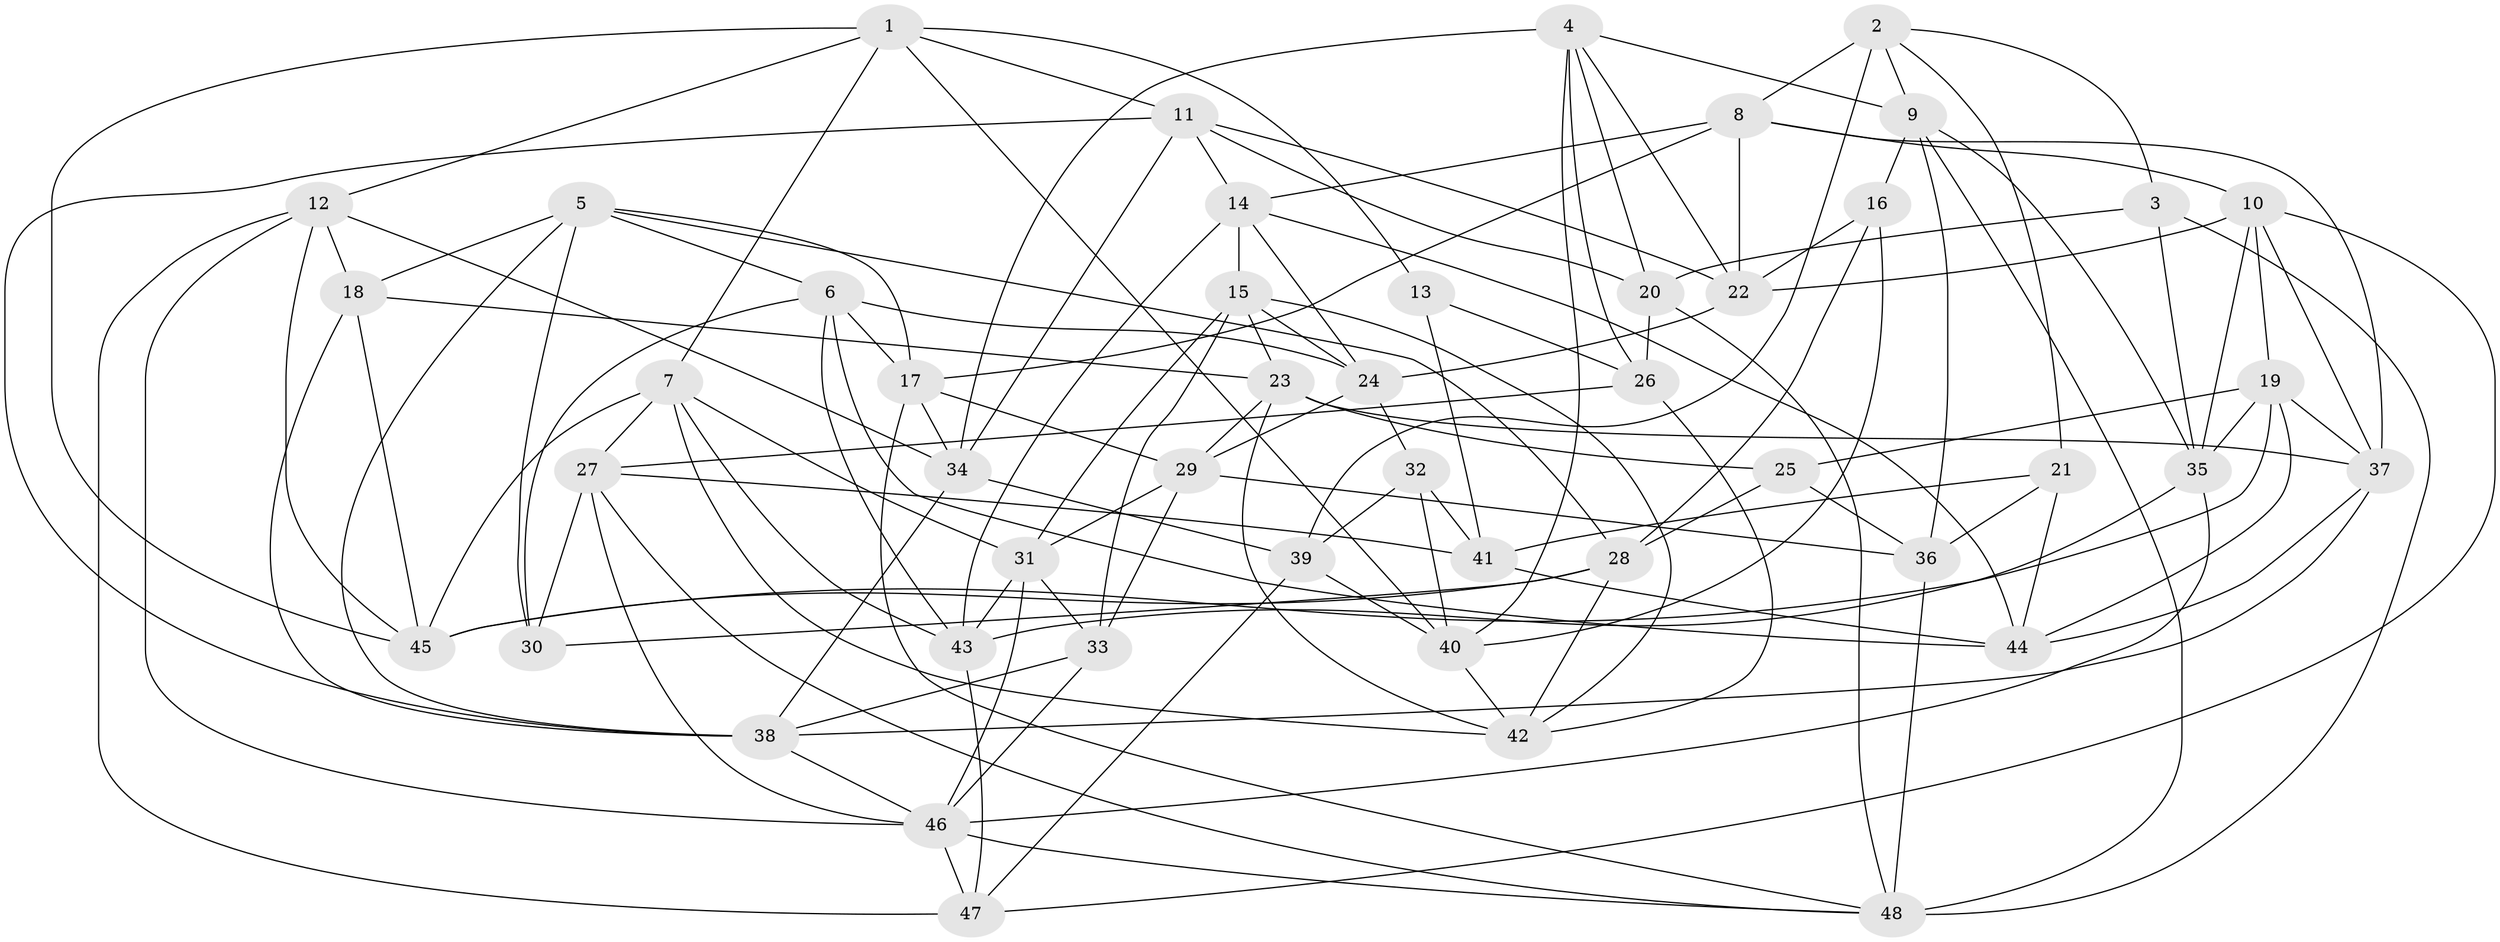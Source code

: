 // original degree distribution, {4: 1.0}
// Generated by graph-tools (version 1.1) at 2025/02/03/09/25 03:02:56]
// undirected, 48 vertices, 134 edges
graph export_dot {
graph [start="1"]
  node [color=gray90,style=filled];
  1;
  2;
  3;
  4;
  5;
  6;
  7;
  8;
  9;
  10;
  11;
  12;
  13;
  14;
  15;
  16;
  17;
  18;
  19;
  20;
  21;
  22;
  23;
  24;
  25;
  26;
  27;
  28;
  29;
  30;
  31;
  32;
  33;
  34;
  35;
  36;
  37;
  38;
  39;
  40;
  41;
  42;
  43;
  44;
  45;
  46;
  47;
  48;
  1 -- 7 [weight=1.0];
  1 -- 11 [weight=1.0];
  1 -- 12 [weight=1.0];
  1 -- 13 [weight=1.0];
  1 -- 40 [weight=1.0];
  1 -- 45 [weight=1.0];
  2 -- 3 [weight=1.0];
  2 -- 8 [weight=1.0];
  2 -- 9 [weight=1.0];
  2 -- 21 [weight=1.0];
  2 -- 39 [weight=2.0];
  3 -- 20 [weight=1.0];
  3 -- 35 [weight=1.0];
  3 -- 48 [weight=1.0];
  4 -- 9 [weight=1.0];
  4 -- 20 [weight=1.0];
  4 -- 22 [weight=1.0];
  4 -- 26 [weight=1.0];
  4 -- 34 [weight=1.0];
  4 -- 40 [weight=1.0];
  5 -- 6 [weight=1.0];
  5 -- 17 [weight=1.0];
  5 -- 18 [weight=1.0];
  5 -- 28 [weight=1.0];
  5 -- 30 [weight=1.0];
  5 -- 38 [weight=1.0];
  6 -- 17 [weight=1.0];
  6 -- 24 [weight=1.0];
  6 -- 30 [weight=1.0];
  6 -- 43 [weight=1.0];
  6 -- 44 [weight=1.0];
  7 -- 27 [weight=1.0];
  7 -- 31 [weight=1.0];
  7 -- 42 [weight=1.0];
  7 -- 43 [weight=1.0];
  7 -- 45 [weight=1.0];
  8 -- 10 [weight=1.0];
  8 -- 14 [weight=1.0];
  8 -- 17 [weight=1.0];
  8 -- 22 [weight=1.0];
  8 -- 37 [weight=1.0];
  9 -- 16 [weight=1.0];
  9 -- 35 [weight=1.0];
  9 -- 36 [weight=1.0];
  9 -- 48 [weight=1.0];
  10 -- 19 [weight=1.0];
  10 -- 22 [weight=1.0];
  10 -- 35 [weight=1.0];
  10 -- 37 [weight=1.0];
  10 -- 47 [weight=1.0];
  11 -- 14 [weight=1.0];
  11 -- 20 [weight=1.0];
  11 -- 22 [weight=1.0];
  11 -- 34 [weight=1.0];
  11 -- 38 [weight=1.0];
  12 -- 18 [weight=1.0];
  12 -- 34 [weight=1.0];
  12 -- 45 [weight=1.0];
  12 -- 46 [weight=1.0];
  12 -- 47 [weight=1.0];
  13 -- 26 [weight=1.0];
  13 -- 41 [weight=2.0];
  14 -- 15 [weight=1.0];
  14 -- 24 [weight=1.0];
  14 -- 43 [weight=1.0];
  14 -- 44 [weight=1.0];
  15 -- 23 [weight=1.0];
  15 -- 24 [weight=1.0];
  15 -- 31 [weight=1.0];
  15 -- 33 [weight=1.0];
  15 -- 42 [weight=1.0];
  16 -- 22 [weight=1.0];
  16 -- 28 [weight=1.0];
  16 -- 40 [weight=1.0];
  17 -- 29 [weight=1.0];
  17 -- 34 [weight=1.0];
  17 -- 48 [weight=1.0];
  18 -- 23 [weight=1.0];
  18 -- 38 [weight=2.0];
  18 -- 45 [weight=1.0];
  19 -- 25 [weight=1.0];
  19 -- 35 [weight=1.0];
  19 -- 37 [weight=1.0];
  19 -- 44 [weight=1.0];
  19 -- 45 [weight=1.0];
  20 -- 26 [weight=2.0];
  20 -- 48 [weight=1.0];
  21 -- 36 [weight=1.0];
  21 -- 41 [weight=1.0];
  21 -- 44 [weight=1.0];
  22 -- 24 [weight=1.0];
  23 -- 25 [weight=1.0];
  23 -- 29 [weight=1.0];
  23 -- 37 [weight=1.0];
  23 -- 42 [weight=1.0];
  24 -- 29 [weight=1.0];
  24 -- 32 [weight=1.0];
  25 -- 28 [weight=1.0];
  25 -- 36 [weight=1.0];
  26 -- 27 [weight=1.0];
  26 -- 42 [weight=1.0];
  27 -- 30 [weight=1.0];
  27 -- 41 [weight=1.0];
  27 -- 46 [weight=1.0];
  27 -- 48 [weight=1.0];
  28 -- 30 [weight=1.0];
  28 -- 42 [weight=1.0];
  28 -- 45 [weight=1.0];
  29 -- 31 [weight=1.0];
  29 -- 33 [weight=1.0];
  29 -- 36 [weight=1.0];
  31 -- 33 [weight=1.0];
  31 -- 43 [weight=1.0];
  31 -- 46 [weight=1.0];
  32 -- 39 [weight=1.0];
  32 -- 40 [weight=1.0];
  32 -- 41 [weight=1.0];
  33 -- 38 [weight=1.0];
  33 -- 46 [weight=2.0];
  34 -- 38 [weight=1.0];
  34 -- 39 [weight=1.0];
  35 -- 43 [weight=1.0];
  35 -- 46 [weight=1.0];
  36 -- 48 [weight=2.0];
  37 -- 38 [weight=1.0];
  37 -- 44 [weight=1.0];
  38 -- 46 [weight=1.0];
  39 -- 40 [weight=1.0];
  39 -- 47 [weight=1.0];
  40 -- 42 [weight=1.0];
  41 -- 44 [weight=1.0];
  43 -- 47 [weight=1.0];
  46 -- 47 [weight=2.0];
  46 -- 48 [weight=1.0];
}
